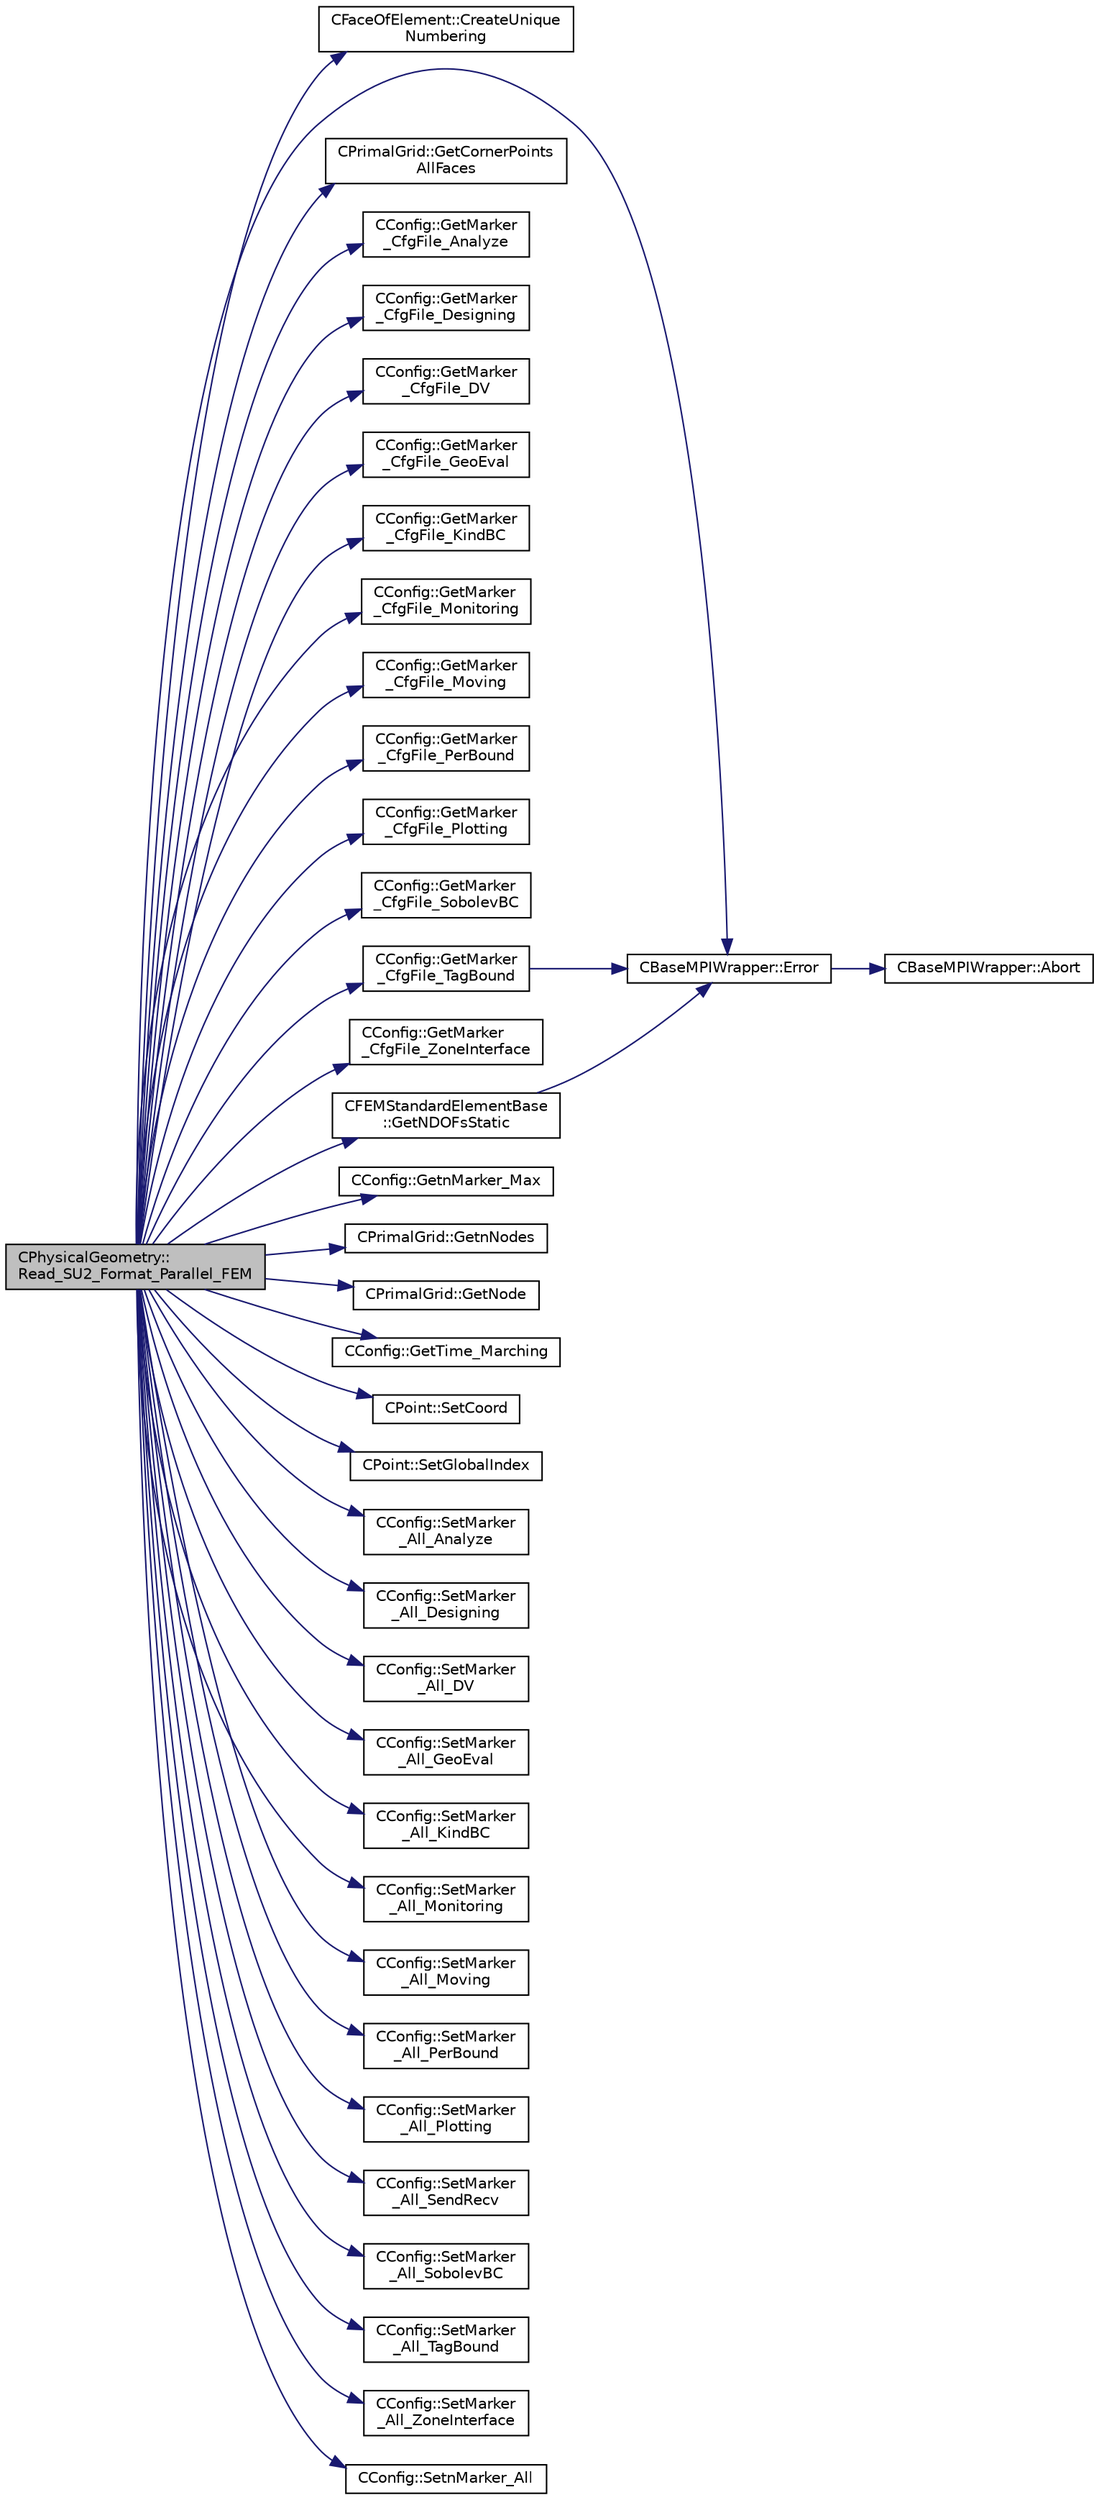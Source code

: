 digraph "CPhysicalGeometry::Read_SU2_Format_Parallel_FEM"
{
 // LATEX_PDF_SIZE
  edge [fontname="Helvetica",fontsize="10",labelfontname="Helvetica",labelfontsize="10"];
  node [fontname="Helvetica",fontsize="10",shape=record];
  rankdir="LR";
  Node1 [label="CPhysicalGeometry::\lRead_SU2_Format_Parallel_FEM",height=0.2,width=0.4,color="black", fillcolor="grey75", style="filled", fontcolor="black",tooltip="Reads for the FEM solver the geometry of the grid and adjust the boundary conditions with the configu..."];
  Node1 -> Node2 [color="midnightblue",fontsize="10",style="solid",fontname="Helvetica"];
  Node2 [label="CFaceOfElement::CreateUnique\lNumbering",height=0.2,width=0.4,color="black", fillcolor="white", style="filled",URL="$classCFaceOfElement.html#a1f80d19d78b66efca57d5b0dff537d87",tooltip=" "];
  Node1 -> Node3 [color="midnightblue",fontsize="10",style="solid",fontname="Helvetica"];
  Node3 [label="CBaseMPIWrapper::Error",height=0.2,width=0.4,color="black", fillcolor="white", style="filled",URL="$classCBaseMPIWrapper.html#a04457c47629bda56704e6a8804833eeb",tooltip=" "];
  Node3 -> Node4 [color="midnightblue",fontsize="10",style="solid",fontname="Helvetica"];
  Node4 [label="CBaseMPIWrapper::Abort",height=0.2,width=0.4,color="black", fillcolor="white", style="filled",URL="$classCBaseMPIWrapper.html#af7297d861dca86b45cf561b6ab642e8f",tooltip=" "];
  Node1 -> Node5 [color="midnightblue",fontsize="10",style="solid",fontname="Helvetica"];
  Node5 [label="CPrimalGrid::GetCornerPoints\lAllFaces",height=0.2,width=0.4,color="black", fillcolor="white", style="filled",URL="$classCPrimalGrid.html#ac443fe58e9f5e11cfa78ae9d0fa2afd9",tooltip="Virtual function, that must be overwritten by the derived class, if needed."];
  Node1 -> Node6 [color="midnightblue",fontsize="10",style="solid",fontname="Helvetica"];
  Node6 [label="CConfig::GetMarker\l_CfgFile_Analyze",height=0.2,width=0.4,color="black", fillcolor="white", style="filled",URL="$classCConfig.html#a1852a8592c1dd7add632ae7b38513836",tooltip="Get the plotting information from the config definition for the marker val_marker."];
  Node1 -> Node7 [color="midnightblue",fontsize="10",style="solid",fontname="Helvetica"];
  Node7 [label="CConfig::GetMarker\l_CfgFile_Designing",height=0.2,width=0.4,color="black", fillcolor="white", style="filled",URL="$classCConfig.html#a93f4f958ab3b77b87c50baea1d686485",tooltip="Get the monitoring information from the config definition for the marker val_marker."];
  Node1 -> Node8 [color="midnightblue",fontsize="10",style="solid",fontname="Helvetica"];
  Node8 [label="CConfig::GetMarker\l_CfgFile_DV",height=0.2,width=0.4,color="black", fillcolor="white", style="filled",URL="$classCConfig.html#a922a123949e8864512ff3c417a71faab",tooltip="Get the DV information from the config definition for the marker val_marker."];
  Node1 -> Node9 [color="midnightblue",fontsize="10",style="solid",fontname="Helvetica"];
  Node9 [label="CConfig::GetMarker\l_CfgFile_GeoEval",height=0.2,width=0.4,color="black", fillcolor="white", style="filled",URL="$classCConfig.html#a7b43137c2647e863ff98f311694eac3e",tooltip="Get the monitoring information from the config definition for the marker val_marker."];
  Node1 -> Node10 [color="midnightblue",fontsize="10",style="solid",fontname="Helvetica"];
  Node10 [label="CConfig::GetMarker\l_CfgFile_KindBC",height=0.2,width=0.4,color="black", fillcolor="white", style="filled",URL="$classCConfig.html#a746a1eae78ac18409de86a207ab0f597",tooltip="Get the boundary information (kind of boundary) in the config information of the marker val_marker."];
  Node1 -> Node11 [color="midnightblue",fontsize="10",style="solid",fontname="Helvetica"];
  Node11 [label="CConfig::GetMarker\l_CfgFile_Monitoring",height=0.2,width=0.4,color="black", fillcolor="white", style="filled",URL="$classCConfig.html#a032b2a6456340eacdec4e17bfa6a7fb5",tooltip="Get the monitoring information from the config definition for the marker val_marker."];
  Node1 -> Node12 [color="midnightblue",fontsize="10",style="solid",fontname="Helvetica"];
  Node12 [label="CConfig::GetMarker\l_CfgFile_Moving",height=0.2,width=0.4,color="black", fillcolor="white", style="filled",URL="$classCConfig.html#a2c7ea568dc96799bc0cc29223b663ee8",tooltip="Get the motion information from the config definition for the marker val_marker."];
  Node1 -> Node13 [color="midnightblue",fontsize="10",style="solid",fontname="Helvetica"];
  Node13 [label="CConfig::GetMarker\l_CfgFile_PerBound",height=0.2,width=0.4,color="black", fillcolor="white", style="filled",URL="$classCConfig.html#a453acf07905a73e981fba82857f12256",tooltip="Get the periodic information from the config definition of the marker val_marker."];
  Node1 -> Node14 [color="midnightblue",fontsize="10",style="solid",fontname="Helvetica"];
  Node14 [label="CConfig::GetMarker\l_CfgFile_Plotting",height=0.2,width=0.4,color="black", fillcolor="white", style="filled",URL="$classCConfig.html#a889325c620a572e6d9b2cda61329ae09",tooltip="Get the plotting information from the config definition for the marker val_marker."];
  Node1 -> Node15 [color="midnightblue",fontsize="10",style="solid",fontname="Helvetica"];
  Node15 [label="CConfig::GetMarker\l_CfgFile_SobolevBC",height=0.2,width=0.4,color="black", fillcolor="white", style="filled",URL="$classCConfig.html#a152c4a2cd17ab99549c2802a085c132e",tooltip="Get the gradient boundary information from the config definition for the marker val_marker."];
  Node1 -> Node16 [color="midnightblue",fontsize="10",style="solid",fontname="Helvetica"];
  Node16 [label="CConfig::GetMarker\l_CfgFile_TagBound",height=0.2,width=0.4,color="black", fillcolor="white", style="filled",URL="$classCConfig.html#a1287f2e7a3be479749d08495f6cc580e",tooltip="Get the index in the config information of the marker val_marker."];
  Node16 -> Node3 [color="midnightblue",fontsize="10",style="solid",fontname="Helvetica"];
  Node1 -> Node17 [color="midnightblue",fontsize="10",style="solid",fontname="Helvetica"];
  Node17 [label="CConfig::GetMarker\l_CfgFile_ZoneInterface",height=0.2,width=0.4,color="black", fillcolor="white", style="filled",URL="$classCConfig.html#add891da4eea30f93f2a5d0602cea0e0d",tooltip="Get the multi-physics interface information from the config definition for the marker val_marker."];
  Node1 -> Node18 [color="midnightblue",fontsize="10",style="solid",fontname="Helvetica"];
  Node18 [label="CFEMStandardElementBase\l::GetNDOFsStatic",height=0.2,width=0.4,color="black", fillcolor="white", style="filled",URL="$classCFEMStandardElementBase.html#ac05cd1b31850ad8744e60d83fc085395",tooltip="Static function, which makes available the number of DOFs for an element corresponding to the argumen..."];
  Node18 -> Node3 [color="midnightblue",fontsize="10",style="solid",fontname="Helvetica"];
  Node1 -> Node19 [color="midnightblue",fontsize="10",style="solid",fontname="Helvetica"];
  Node19 [label="CConfig::GetnMarker_Max",height=0.2,width=0.4,color="black", fillcolor="white", style="filled",URL="$classCConfig.html#a561073e0d8337afb1ead2080499b11af",tooltip="Get the total number of boundary markers in the cfg plus the possible send/receive domains."];
  Node1 -> Node20 [color="midnightblue",fontsize="10",style="solid",fontname="Helvetica"];
  Node20 [label="CPrimalGrid::GetnNodes",height=0.2,width=0.4,color="black", fillcolor="white", style="filled",URL="$classCPrimalGrid.html#ad07e4929bb7093fd08f1314a57739cce",tooltip="Get number of nodes of the element."];
  Node1 -> Node21 [color="midnightblue",fontsize="10",style="solid",fontname="Helvetica"];
  Node21 [label="CPrimalGrid::GetNode",height=0.2,width=0.4,color="black", fillcolor="white", style="filled",URL="$classCPrimalGrid.html#a6353b89f5a8a3948cd475da6152bf077",tooltip="Get the nodes shared by the primal grid element."];
  Node1 -> Node22 [color="midnightblue",fontsize="10",style="solid",fontname="Helvetica"];
  Node22 [label="CConfig::GetTime_Marching",height=0.2,width=0.4,color="black", fillcolor="white", style="filled",URL="$classCConfig.html#ac47e04d76ce865893a94dcedd3c9b6a5",tooltip="Provides information about the time integration, and change the write in the output files information..."];
  Node1 -> Node23 [color="midnightblue",fontsize="10",style="solid",fontname="Helvetica"];
  Node23 [label="CPoint::SetCoord",height=0.2,width=0.4,color="black", fillcolor="white", style="filled",URL="$classCPoint.html#af3545cace579269797a534b6a10a42e1",tooltip="Set the coordinates for the control volume."];
  Node1 -> Node24 [color="midnightblue",fontsize="10",style="solid",fontname="Helvetica"];
  Node24 [label="CPoint::SetGlobalIndex",height=0.2,width=0.4,color="black", fillcolor="white", style="filled",URL="$classCPoint.html#a6ebbb35fdc230e1bef0d870dd5c09ab2",tooltip="Set the global index in a parallel computation."];
  Node1 -> Node25 [color="midnightblue",fontsize="10",style="solid",fontname="Helvetica"];
  Node25 [label="CConfig::SetMarker\l_All_Analyze",height=0.2,width=0.4,color="black", fillcolor="white", style="filled",URL="$classCConfig.html#a822723d98435a7a1f06ba1b15c18efe0",tooltip="Set if a marker val_marker is going to be plot val_plotting (read from the config file)."];
  Node1 -> Node26 [color="midnightblue",fontsize="10",style="solid",fontname="Helvetica"];
  Node26 [label="CConfig::SetMarker\l_All_Designing",height=0.2,width=0.4,color="black", fillcolor="white", style="filled",URL="$classCConfig.html#a411c5919b9c6621eaab590146d37d7d6",tooltip="Set if a marker val_marker is going to be designed val_designing (read from the config file)."];
  Node1 -> Node27 [color="midnightblue",fontsize="10",style="solid",fontname="Helvetica"];
  Node27 [label="CConfig::SetMarker\l_All_DV",height=0.2,width=0.4,color="black", fillcolor="white", style="filled",URL="$classCConfig.html#add5748db493df55770d5c6314e1e7944",tooltip="Set if a marker val_marker is going to be affected by design variables val_moving (read from the conf..."];
  Node1 -> Node28 [color="midnightblue",fontsize="10",style="solid",fontname="Helvetica"];
  Node28 [label="CConfig::SetMarker\l_All_GeoEval",height=0.2,width=0.4,color="black", fillcolor="white", style="filled",URL="$classCConfig.html#a87f1907945fe6d30767c6d303f0224b6",tooltip="Set if a marker val_marker is going to be monitored val_monitoring (read from the config file)."];
  Node1 -> Node29 [color="midnightblue",fontsize="10",style="solid",fontname="Helvetica"];
  Node29 [label="CConfig::SetMarker\l_All_KindBC",height=0.2,width=0.4,color="black", fillcolor="white", style="filled",URL="$classCConfig.html#adc22b84484d1022a385516b5e4e050fa",tooltip="Set the value of the boundary val_boundary (read from the config file) for the marker val_marker."];
  Node1 -> Node30 [color="midnightblue",fontsize="10",style="solid",fontname="Helvetica"];
  Node30 [label="CConfig::SetMarker\l_All_Monitoring",height=0.2,width=0.4,color="black", fillcolor="white", style="filled",URL="$classCConfig.html#a9f35c49ae9572ef1a5e876a5a454a7db",tooltip="Set if a marker val_marker is going to be monitored val_monitoring (read from the config file)."];
  Node1 -> Node31 [color="midnightblue",fontsize="10",style="solid",fontname="Helvetica"];
  Node31 [label="CConfig::SetMarker\l_All_Moving",height=0.2,width=0.4,color="black", fillcolor="white", style="filled",URL="$classCConfig.html#a6604be6fc00566573e86ebe274761e2a",tooltip="Set if a marker val_marker is going to be moved val_moving (read from the config file)."];
  Node1 -> Node32 [color="midnightblue",fontsize="10",style="solid",fontname="Helvetica"];
  Node32 [label="CConfig::SetMarker\l_All_PerBound",height=0.2,width=0.4,color="black", fillcolor="white", style="filled",URL="$classCConfig.html#acdf40baa7780a76587428c3f3dc88e52",tooltip="Set if a marker val_marker is going to be periodic val_perbound (read from the config file)."];
  Node1 -> Node33 [color="midnightblue",fontsize="10",style="solid",fontname="Helvetica"];
  Node33 [label="CConfig::SetMarker\l_All_Plotting",height=0.2,width=0.4,color="black", fillcolor="white", style="filled",URL="$classCConfig.html#ae8dfb92c7884c801e54b70511e208544",tooltip="Set if a marker val_marker is going to be plot val_plotting (read from the config file)."];
  Node1 -> Node34 [color="midnightblue",fontsize="10",style="solid",fontname="Helvetica"];
  Node34 [label="CConfig::SetMarker\l_All_SendRecv",height=0.2,width=0.4,color="black", fillcolor="white", style="filled",URL="$classCConfig.html#a82bd1f76cf9574ecfc48c44bef277cd5",tooltip="Set if a marker val_marker is going to be sent or receive val_index from another domain."];
  Node1 -> Node35 [color="midnightblue",fontsize="10",style="solid",fontname="Helvetica"];
  Node35 [label="CConfig::SetMarker\l_All_SobolevBC",height=0.2,width=0.4,color="black", fillcolor="white", style="filled",URL="$classCConfig.html#ab9cb721e4ef9a7ba14ecd59a45550017",tooltip="Set if a marker how val_marker is going to be applied in gradient treatment."];
  Node1 -> Node36 [color="midnightblue",fontsize="10",style="solid",fontname="Helvetica"];
  Node36 [label="CConfig::SetMarker\l_All_TagBound",height=0.2,width=0.4,color="black", fillcolor="white", style="filled",URL="$classCConfig.html#a3d64a9bbafa5f87e2559f34cc297a9c4",tooltip="Set the value of the index val_index (read from the geometry file) for the marker val_marker."];
  Node1 -> Node37 [color="midnightblue",fontsize="10",style="solid",fontname="Helvetica"];
  Node37 [label="CConfig::SetMarker\l_All_ZoneInterface",height=0.2,width=0.4,color="black", fillcolor="white", style="filled",URL="$classCConfig.html#a5c017ee959c51d599a0edd01d17adeab",tooltip="Set if a marker val_marker is part of the FSI interface val_plotting (read from the config file)."];
  Node1 -> Node38 [color="midnightblue",fontsize="10",style="solid",fontname="Helvetica"];
  Node38 [label="CConfig::SetnMarker_All",height=0.2,width=0.4,color="black", fillcolor="white", style="filled",URL="$classCConfig.html#a0a0f6d6594b4654ca7389ef89fca47cb",tooltip="Stores the number of marker in the simulation."];
}
